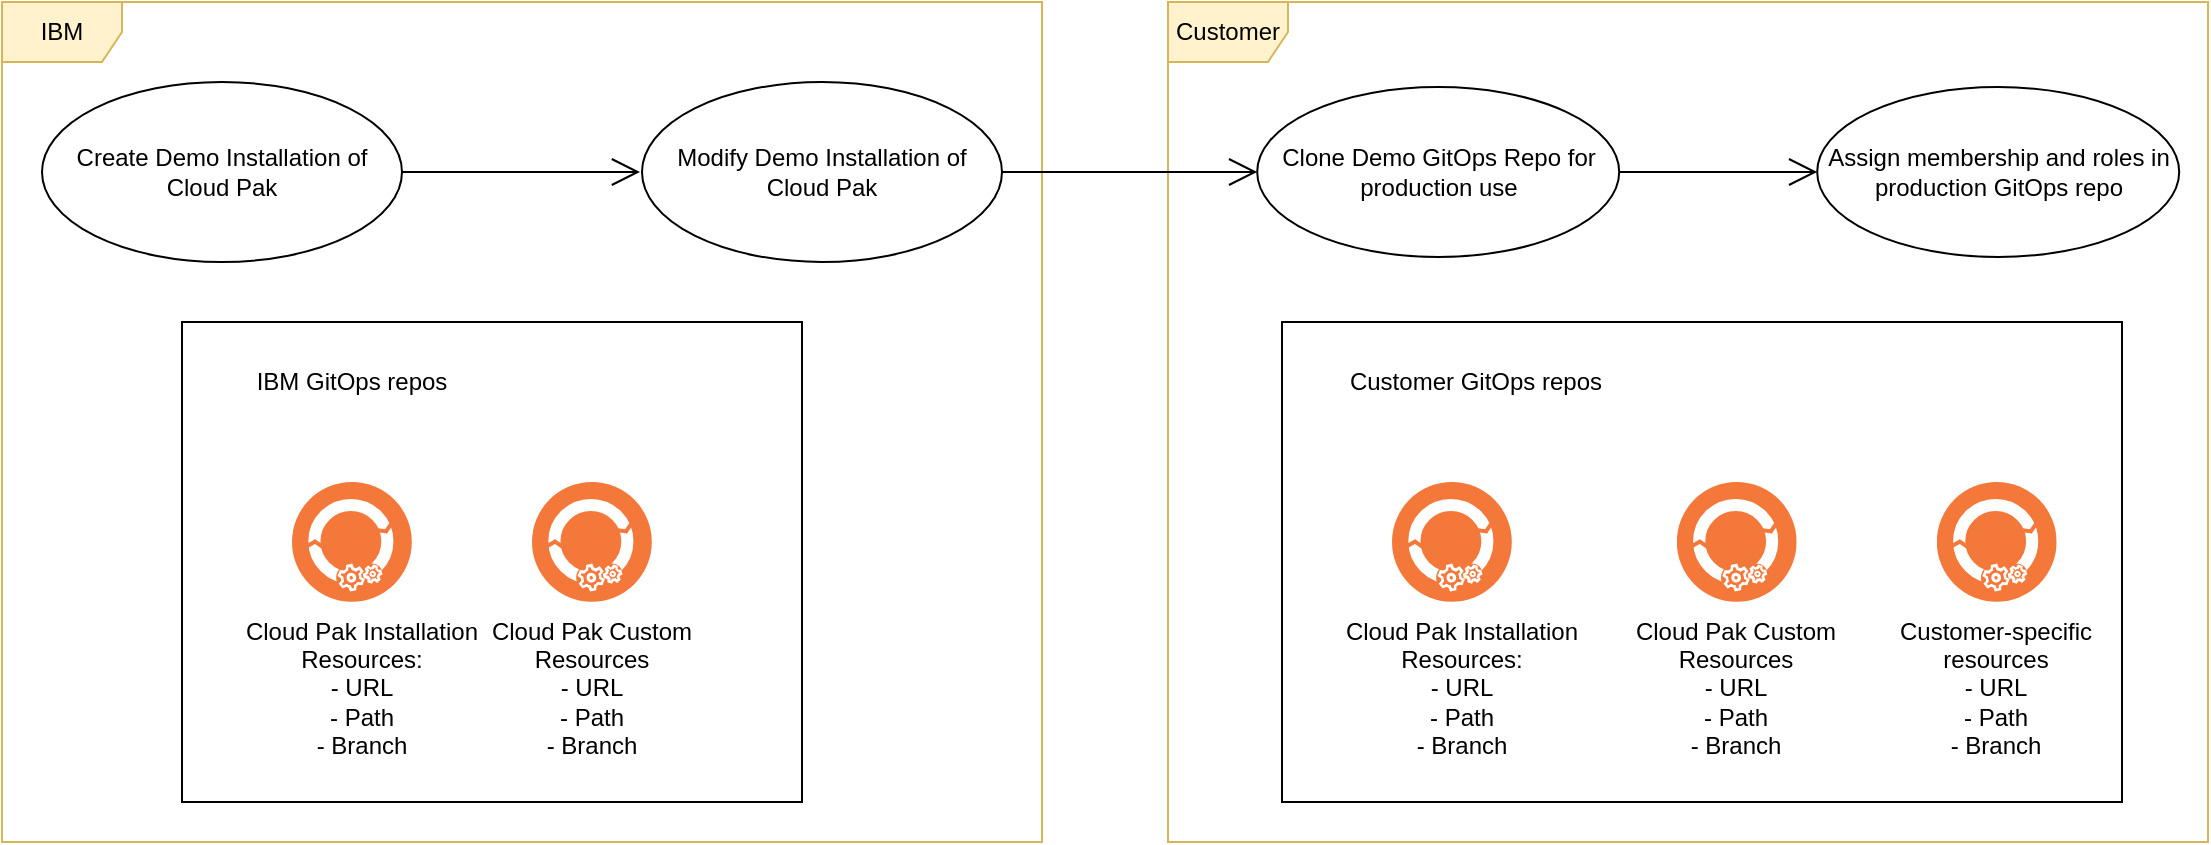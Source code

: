 <mxfile version="15.2.4" type="github">
  <diagram id="2f404044-711c-603c-8f00-f6bb4c023d3c" name="Page-1">
    <mxGraphModel dx="1746" dy="1087" grid="1" gridSize="10" guides="1" tooltips="1" connect="1" arrows="1" fold="1" page="1" pageScale="1" pageWidth="583" pageHeight="827" background="none" math="0" shadow="0">
      <root>
        <mxCell id="0" />
        <mxCell id="1" parent="0" />
        <mxCell id="5RFt17Metff87pNS6tps-10" value="IBM" style="shape=umlFrame;whiteSpace=wrap;html=1;fillColor=#FFF2CC;strokeColor=#d6b656;" vertex="1" parent="1">
          <mxGeometry width="520" height="420" as="geometry" />
        </mxCell>
        <mxCell id="5RFt17Metff87pNS6tps-11" value="Customer" style="shape=umlFrame;whiteSpace=wrap;html=1;fillColor=#FFF2CC;strokeColor=#d6b656;" vertex="1" parent="1">
          <mxGeometry x="583" width="520" height="420" as="geometry" />
        </mxCell>
        <mxCell id="1cblipu1BqGZto9yZwqj-235" value="" style="rounded=0;whiteSpace=wrap;html=1;fillColor=none;" parent="1" vertex="1">
          <mxGeometry x="90" y="160" width="310" height="240" as="geometry" />
        </mxCell>
        <mxCell id="1cblipu1BqGZto9yZwqj-238" value="" style="aspect=fixed;perimeter=ellipsePerimeter;html=1;align=center;shadow=0;dashed=0;fontColor=#4277BB;labelBackgroundColor=#ffffff;fontSize=12;spacingTop=3;image;image=img/lib/ibm/devops/artifact_management.svg;" parent="1" vertex="1">
          <mxGeometry x="145" y="240" width="60" height="60" as="geometry" />
        </mxCell>
        <mxCell id="1cblipu1BqGZto9yZwqj-239" value="Cloud Pak Installation Resources:&lt;br&gt;- URL&lt;br&gt;- Path&lt;br&gt;- Branch" style="text;html=1;strokeColor=none;fillColor=none;align=center;verticalAlign=middle;whiteSpace=wrap;rounded=0;" parent="1" vertex="1">
          <mxGeometry x="120" y="333" width="120" height="20" as="geometry" />
        </mxCell>
        <mxCell id="1cblipu1BqGZto9yZwqj-240" value="" style="aspect=fixed;perimeter=ellipsePerimeter;html=1;align=center;shadow=0;dashed=0;fontColor=#4277BB;labelBackgroundColor=#ffffff;fontSize=12;spacingTop=3;image;image=img/lib/ibm/devops/artifact_management.svg;" parent="1" vertex="1">
          <mxGeometry x="265" y="240" width="60" height="60" as="geometry" />
        </mxCell>
        <mxCell id="1cblipu1BqGZto9yZwqj-241" value="Cloud Pak Custom Resources&lt;br&gt;- URL&lt;br&gt;- Path&lt;br&gt;- Branch" style="text;html=1;strokeColor=none;fillColor=none;align=center;verticalAlign=middle;whiteSpace=wrap;rounded=0;" parent="1" vertex="1">
          <mxGeometry x="240" y="333" width="110" height="20" as="geometry" />
        </mxCell>
        <mxCell id="1cblipu1BqGZto9yZwqj-243" value="IBM GitOps repos" style="text;html=1;strokeColor=none;fillColor=none;align=center;verticalAlign=middle;whiteSpace=wrap;rounded=0;" parent="1" vertex="1">
          <mxGeometry x="120" y="180" width="110" height="20" as="geometry" />
        </mxCell>
        <mxCell id="5odb5PgnUhvFMIPUA1WJ-1" value="Modify Demo Installation of Cloud Pak" style="ellipse;whiteSpace=wrap;html=1;" parent="1" vertex="1">
          <mxGeometry x="320" y="40" width="180" height="90" as="geometry" />
        </mxCell>
        <mxCell id="5odb5PgnUhvFMIPUA1WJ-2" value="" style="endArrow=open;endFill=1;endSize=12;html=1;entryX=0;entryY=0.5;entryDx=0;entryDy=0;exitX=1;exitY=0.5;exitDx=0;exitDy=0;" parent="1" source="5odb5PgnUhvFMIPUA1WJ-1" target="5odb5PgnUhvFMIPUA1WJ-3" edge="1">
          <mxGeometry width="160" relative="1" as="geometry">
            <mxPoint x="168.6" y="94.5" as="sourcePoint" />
            <mxPoint x="328.6" y="94.5" as="targetPoint" />
          </mxGeometry>
        </mxCell>
        <mxCell id="5odb5PgnUhvFMIPUA1WJ-3" value="Clone Demo GitOps Repo for production use" style="ellipse;whiteSpace=wrap;html=1;" parent="1" vertex="1">
          <mxGeometry x="627.6" y="42.5" width="181" height="85" as="geometry" />
        </mxCell>
        <mxCell id="5RFt17Metff87pNS6tps-1" value="Create Demo Installation of Cloud Pak" style="ellipse;whiteSpace=wrap;html=1;" vertex="1" parent="1">
          <mxGeometry x="20" y="40" width="180" height="90" as="geometry" />
        </mxCell>
        <mxCell id="5RFt17Metff87pNS6tps-2" value="" style="endArrow=open;endFill=1;endSize=12;html=1;" edge="1" parent="1" source="5RFt17Metff87pNS6tps-1">
          <mxGeometry width="160" relative="1" as="geometry">
            <mxPoint x="200.0" y="84.5" as="sourcePoint" />
            <mxPoint x="319" y="85" as="targetPoint" />
          </mxGeometry>
        </mxCell>
        <mxCell id="5RFt17Metff87pNS6tps-4" value="" style="endArrow=open;endFill=1;endSize=12;html=1;entryX=0;entryY=0.5;entryDx=0;entryDy=0;" edge="1" parent="1" target="5RFt17Metff87pNS6tps-5" source="5odb5PgnUhvFMIPUA1WJ-3">
          <mxGeometry width="160" relative="1" as="geometry">
            <mxPoint x="810" y="85" as="sourcePoint" />
            <mxPoint x="608.6" y="94.5" as="targetPoint" />
          </mxGeometry>
        </mxCell>
        <mxCell id="5RFt17Metff87pNS6tps-5" value="Assign membership and roles in production GitOps repo" style="ellipse;whiteSpace=wrap;html=1;" vertex="1" parent="1">
          <mxGeometry x="907.6" y="42.5" width="181" height="85" as="geometry" />
        </mxCell>
        <mxCell id="5RFt17Metff87pNS6tps-13" value="" style="rounded=0;whiteSpace=wrap;html=1;fillColor=none;" vertex="1" parent="1">
          <mxGeometry x="640" y="160" width="420" height="240" as="geometry" />
        </mxCell>
        <mxCell id="5RFt17Metff87pNS6tps-14" value="" style="aspect=fixed;perimeter=ellipsePerimeter;html=1;align=center;shadow=0;dashed=0;fontColor=#4277BB;labelBackgroundColor=#ffffff;fontSize=12;spacingTop=3;image;image=img/lib/ibm/devops/artifact_management.svg;imageBackground=default;" vertex="1" parent="1">
          <mxGeometry x="695" y="240" width="60" height="60" as="geometry" />
        </mxCell>
        <mxCell id="5RFt17Metff87pNS6tps-15" value="Cloud Pak Installation Resources:&lt;br&gt;- URL&lt;br&gt;- Path&lt;br&gt;- Branch" style="text;html=1;strokeColor=none;fillColor=none;align=center;verticalAlign=middle;whiteSpace=wrap;rounded=0;" vertex="1" parent="1">
          <mxGeometry x="670" y="333" width="120" height="20" as="geometry" />
        </mxCell>
        <mxCell id="5RFt17Metff87pNS6tps-16" value="" style="aspect=fixed;perimeter=ellipsePerimeter;html=1;align=center;shadow=0;dashed=0;fontColor=#4277BB;labelBackgroundColor=#ffffff;fontSize=12;spacingTop=3;image;image=img/lib/ibm/devops/artifact_management.svg;imageBackground=default;" vertex="1" parent="1">
          <mxGeometry x="837.4" y="240" width="60" height="60" as="geometry" />
        </mxCell>
        <mxCell id="5RFt17Metff87pNS6tps-17" value="Cloud Pak Custom Resources&lt;br&gt;- URL&lt;br&gt;- Path&lt;br&gt;- Branch" style="text;html=1;strokeColor=none;fillColor=none;align=center;verticalAlign=middle;whiteSpace=wrap;rounded=0;" vertex="1" parent="1">
          <mxGeometry x="812.4" y="333" width="110" height="20" as="geometry" />
        </mxCell>
        <mxCell id="5RFt17Metff87pNS6tps-18" value="Customer GitOps repos" style="text;html=1;strokeColor=none;fillColor=none;align=center;verticalAlign=middle;whiteSpace=wrap;rounded=0;" vertex="1" parent="1">
          <mxGeometry x="662.4" y="180" width="150" height="20" as="geometry" />
        </mxCell>
        <mxCell id="5RFt17Metff87pNS6tps-19" value="" style="aspect=fixed;perimeter=ellipsePerimeter;html=1;align=center;shadow=0;dashed=0;fontColor=#4277BB;labelBackgroundColor=#ffffff;fontSize=12;spacingTop=3;image;image=img/lib/ibm/devops/artifact_management.svg;imageBackground=default;" vertex="1" parent="1">
          <mxGeometry x="967.4" y="240" width="60" height="60" as="geometry" />
        </mxCell>
        <mxCell id="5RFt17Metff87pNS6tps-20" value="Customer-specific resources&lt;br&gt;- URL&lt;br&gt;- Path&lt;br&gt;- Branch" style="text;html=1;strokeColor=none;fillColor=none;align=center;verticalAlign=middle;whiteSpace=wrap;rounded=0;" vertex="1" parent="1">
          <mxGeometry x="942.4" y="333" width="110" height="20" as="geometry" />
        </mxCell>
      </root>
    </mxGraphModel>
  </diagram>
</mxfile>
